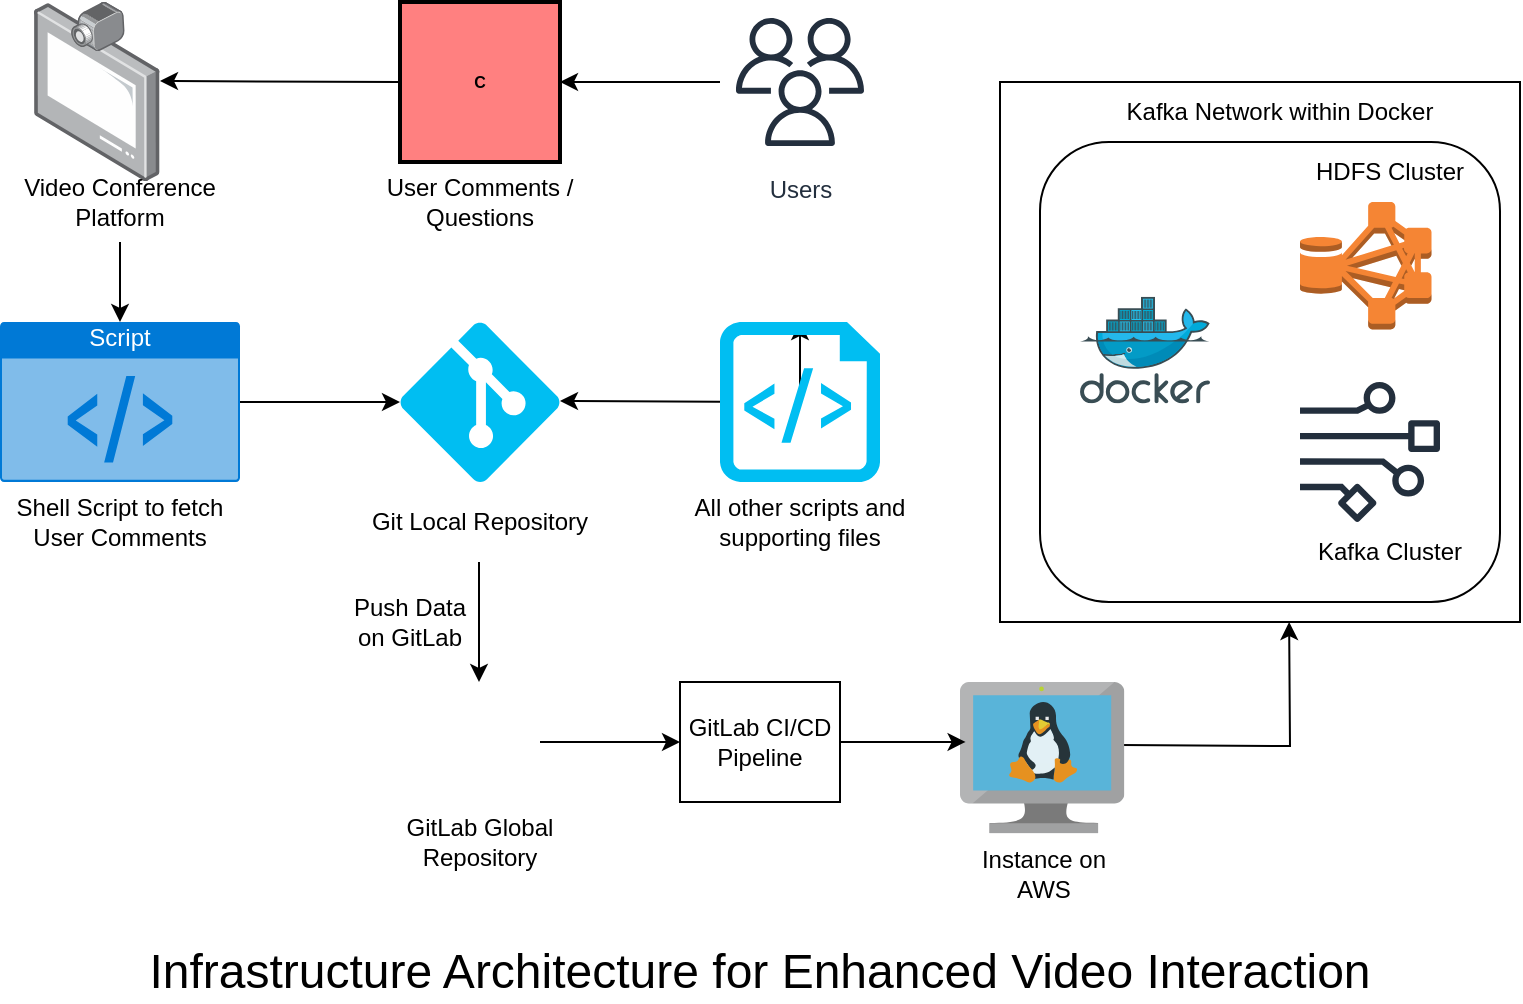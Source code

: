<mxfile version="23.1.0" type="github">
  <diagram name="Page-1" id="eFhQJ8MCelxOznyA33HF">
    <mxGraphModel dx="1492" dy="653" grid="1" gridSize="10" guides="1" tooltips="1" connect="1" arrows="1" fold="1" page="1" pageScale="1" pageWidth="850" pageHeight="1100" math="0" shadow="0">
      <root>
        <mxCell id="0" />
        <mxCell id="1" parent="0" />
        <mxCell id="cWYhQobJx_h5Iqvp6pgs-2" value="" style="shape=image;html=1;verticalAlign=top;verticalLabelPosition=bottom;labelBackgroundColor=#ffffff;imageAspect=0;aspect=fixed;image=https://cdn4.iconfinder.com/data/icons/socialcones/508/Gitlab-128.png" parent="1" vertex="1">
          <mxGeometry x="250" y="540" width="60" height="60" as="geometry" />
        </mxCell>
        <mxCell id="97LZZzGXSpF8J5TG0Yai-1" value="" style="image;points=[];aspect=fixed;html=1;align=center;shadow=0;dashed=0;image=img/lib/allied_telesis/computer_and_terminals/Vdeo_Conference_Terminal.svg;movable=1;resizable=1;rotatable=1;deletable=1;editable=1;locked=0;connectable=1;" vertex="1" parent="1">
          <mxGeometry x="56.73" y="200" width="63.27" height="89.52" as="geometry" />
        </mxCell>
        <mxCell id="97LZZzGXSpF8J5TG0Yai-24" value="" style="edgeStyle=orthogonalEdgeStyle;rounded=0;orthogonalLoop=1;jettySize=auto;html=1;" edge="1" parent="1" target="cWYhQobJx_h5Iqvp6pgs-2">
          <mxGeometry relative="1" as="geometry">
            <mxPoint x="279.5" y="480" as="sourcePoint" />
            <mxPoint x="280" y="520" as="targetPoint" />
          </mxGeometry>
        </mxCell>
        <mxCell id="97LZZzGXSpF8J5TG0Yai-2" value="Users" style="sketch=0;outlineConnect=0;fontColor=#232F3E;gradientColor=none;strokeColor=#232F3E;fillColor=#ffffff;dashed=0;verticalLabelPosition=bottom;verticalAlign=top;align=center;html=1;fontSize=12;fontStyle=0;aspect=fixed;shape=mxgraph.aws4.resourceIcon;resIcon=mxgraph.aws4.users;" vertex="1" parent="1">
          <mxGeometry x="400" y="200" width="80" height="80" as="geometry" />
        </mxCell>
        <mxCell id="97LZZzGXSpF8J5TG0Yai-4" value="&lt;font style=&quot;font-size: 12px;&quot;&gt;Video Conference Platform&lt;/font&gt;" style="text;html=1;strokeColor=none;fillColor=none;align=center;verticalAlign=middle;whiteSpace=wrap;rounded=0;" vertex="1" parent="1">
          <mxGeometry x="40" y="280" width="120" height="40" as="geometry" />
        </mxCell>
        <mxCell id="97LZZzGXSpF8J5TG0Yai-7" value="C" style="strokeWidth=2;dashed=0;align=center;fontSize=8;shape=rect;fillColor=#FF8080;fontStyle=1;whiteSpace=wrap;html=1;" vertex="1" parent="1">
          <mxGeometry x="240" y="200" width="80" height="80" as="geometry" />
        </mxCell>
        <mxCell id="97LZZzGXSpF8J5TG0Yai-8" value="" style="endArrow=classic;html=1;rounded=0;" edge="1" parent="1" source="97LZZzGXSpF8J5TG0Yai-2">
          <mxGeometry width="50" height="50" relative="1" as="geometry">
            <mxPoint x="400" y="240" as="sourcePoint" />
            <mxPoint x="320" y="240" as="targetPoint" />
          </mxGeometry>
        </mxCell>
        <mxCell id="97LZZzGXSpF8J5TG0Yai-12" value="" style="endArrow=classic;html=1;rounded=0;exitX=0;exitY=0.5;exitDx=0;exitDy=0;" edge="1" parent="1" source="97LZZzGXSpF8J5TG0Yai-7">
          <mxGeometry width="50" height="50" relative="1" as="geometry">
            <mxPoint x="220" y="240" as="sourcePoint" />
            <mxPoint x="120" y="239.5" as="targetPoint" />
          </mxGeometry>
        </mxCell>
        <mxCell id="97LZZzGXSpF8J5TG0Yai-13" value="Script" style="html=1;whiteSpace=wrap;strokeColor=none;fillColor=#0079D6;labelPosition=center;verticalLabelPosition=middle;verticalAlign=top;align=center;fontSize=12;outlineConnect=0;spacingTop=-6;fontColor=#FFFFFF;sketch=0;shape=mxgraph.sitemap.script;" vertex="1" parent="1">
          <mxGeometry x="40" y="360" width="120" height="80" as="geometry" />
        </mxCell>
        <mxCell id="97LZZzGXSpF8J5TG0Yai-14" value="" style="verticalLabelPosition=bottom;html=1;verticalAlign=top;align=center;strokeColor=none;fillColor=#00BEF2;shape=mxgraph.azure.git_repository;" vertex="1" parent="1">
          <mxGeometry x="240" y="360" width="80" height="80" as="geometry" />
        </mxCell>
        <mxCell id="97LZZzGXSpF8J5TG0Yai-16" value="&lt;font style=&quot;&quot;&gt;&lt;font style=&quot;font-size: 12px;&quot;&gt;Shell Script to fetch User Comments&lt;/font&gt;&lt;br&gt;&lt;/font&gt;" style="text;html=1;strokeColor=none;fillColor=none;align=center;verticalAlign=middle;whiteSpace=wrap;rounded=0;" vertex="1" parent="1">
          <mxGeometry x="40" y="440" width="120" height="40" as="geometry" />
        </mxCell>
        <mxCell id="97LZZzGXSpF8J5TG0Yai-17" value="&lt;font style=&quot;&quot;&gt;&lt;font style=&quot;font-size: 12px;&quot;&gt;Git Local Repository&lt;/font&gt;&lt;br&gt;&lt;/font&gt;" style="text;html=1;strokeColor=none;fillColor=none;align=center;verticalAlign=middle;whiteSpace=wrap;rounded=0;" vertex="1" parent="1">
          <mxGeometry x="220" y="440" width="120" height="40" as="geometry" />
        </mxCell>
        <mxCell id="97LZZzGXSpF8J5TG0Yai-19" value="&lt;font style=&quot;&quot;&gt;&lt;font style=&quot;font-size: 12px;&quot;&gt;All other scripts and supporting files&lt;/font&gt;&lt;br&gt;&lt;/font&gt;" style="text;html=1;strokeColor=none;fillColor=none;align=center;verticalAlign=middle;whiteSpace=wrap;rounded=0;" vertex="1" parent="1">
          <mxGeometry x="380" y="440" width="120" height="40" as="geometry" />
        </mxCell>
        <mxCell id="97LZZzGXSpF8J5TG0Yai-20" value="" style="endArrow=classic;html=1;rounded=0;" edge="1" parent="1" source="97LZZzGXSpF8J5TG0Yai-18">
          <mxGeometry width="50" height="50" relative="1" as="geometry">
            <mxPoint x="440" y="399.5" as="sourcePoint" />
            <mxPoint x="320" y="399.5" as="targetPoint" />
          </mxGeometry>
        </mxCell>
        <mxCell id="97LZZzGXSpF8J5TG0Yai-21" value="" style="endArrow=classic;html=1;rounded=0;exitX=1;exitY=0.5;exitDx=0;exitDy=0;exitPerimeter=0;entryX=0;entryY=0.5;entryDx=0;entryDy=0;entryPerimeter=0;" edge="1" parent="1" source="97LZZzGXSpF8J5TG0Yai-13" target="97LZZzGXSpF8J5TG0Yai-14">
          <mxGeometry width="50" height="50" relative="1" as="geometry">
            <mxPoint x="440" y="310" as="sourcePoint" />
            <mxPoint x="320" y="310" as="targetPoint" />
          </mxGeometry>
        </mxCell>
        <mxCell id="97LZZzGXSpF8J5TG0Yai-22" value="" style="endArrow=classic;html=1;rounded=0;exitX=0.5;exitY=1;exitDx=0;exitDy=0;entryX=0.5;entryY=0;entryDx=0;entryDy=0;entryPerimeter=0;" edge="1" parent="1" source="97LZZzGXSpF8J5TG0Yai-4" target="97LZZzGXSpF8J5TG0Yai-13">
          <mxGeometry width="50" height="50" relative="1" as="geometry">
            <mxPoint x="470" y="270" as="sourcePoint" />
            <mxPoint x="350" y="270" as="targetPoint" />
          </mxGeometry>
        </mxCell>
        <mxCell id="97LZZzGXSpF8J5TG0Yai-23" value="&lt;font style=&quot;&quot;&gt;&lt;font style=&quot;font-size: 12px;&quot;&gt;User Comments / Questions&lt;/font&gt;&lt;br&gt;&lt;/font&gt;" style="text;html=1;strokeColor=none;fillColor=none;align=center;verticalAlign=middle;whiteSpace=wrap;rounded=0;" vertex="1" parent="1">
          <mxGeometry x="220" y="280" width="120" height="40" as="geometry" />
        </mxCell>
        <mxCell id="97LZZzGXSpF8J5TG0Yai-28" value="&lt;font style=&quot;&quot;&gt;Push Data on GitLab&lt;br&gt;&lt;/font&gt;" style="text;html=1;strokeColor=none;fillColor=none;align=center;verticalAlign=middle;whiteSpace=wrap;rounded=0;" vertex="1" parent="1">
          <mxGeometry x="210" y="490" width="70" height="40" as="geometry" />
        </mxCell>
        <mxCell id="97LZZzGXSpF8J5TG0Yai-29" value="GitLab CI/CD Pipeline" style="rounded=0;whiteSpace=wrap;html=1;" vertex="1" parent="1">
          <mxGeometry x="380" y="540" width="80" height="60" as="geometry" />
        </mxCell>
        <mxCell id="97LZZzGXSpF8J5TG0Yai-30" value="" style="endArrow=classic;html=1;rounded=0;exitX=1;exitY=0.5;exitDx=0;exitDy=0;entryX=0;entryY=0.5;entryDx=0;entryDy=0;" edge="1" parent="1" source="cWYhQobJx_h5Iqvp6pgs-2" target="97LZZzGXSpF8J5TG0Yai-29">
          <mxGeometry width="50" height="50" relative="1" as="geometry">
            <mxPoint x="320" y="569.5" as="sourcePoint" />
            <mxPoint x="400" y="570" as="targetPoint" />
          </mxGeometry>
        </mxCell>
        <mxCell id="97LZZzGXSpF8J5TG0Yai-31" value="" style="endArrow=classic;html=1;rounded=0;exitX=0.978;exitY=0.417;exitDx=0;exitDy=0;exitPerimeter=0;entryX=0.556;entryY=1;entryDx=0;entryDy=0;entryPerimeter=0;" edge="1" parent="1" source="97LZZzGXSpF8J5TG0Yai-33" target="97LZZzGXSpF8J5TG0Yai-58">
          <mxGeometry width="50" height="50" relative="1" as="geometry">
            <mxPoint x="560" y="550" as="sourcePoint" />
            <mxPoint x="570" y="550" as="targetPoint" />
            <Array as="points">
              <mxPoint x="685" y="572" />
            </Array>
          </mxGeometry>
        </mxCell>
        <mxCell id="97LZZzGXSpF8J5TG0Yai-33" value="" style="image;sketch=0;aspect=fixed;html=1;points=[];align=center;fontSize=12;image=img/lib/mscae/VM_Linux.svg;" vertex="1" parent="1">
          <mxGeometry x="520" y="540" width="82.18" height="75.6" as="geometry" />
        </mxCell>
        <mxCell id="97LZZzGXSpF8J5TG0Yai-34" value="" style="endArrow=classic;html=1;rounded=0;entryX=0.034;entryY=0.396;entryDx=0;entryDy=0;entryPerimeter=0;exitX=1;exitY=0.5;exitDx=0;exitDy=0;" edge="1" parent="1" source="97LZZzGXSpF8J5TG0Yai-29" target="97LZZzGXSpF8J5TG0Yai-33">
          <mxGeometry width="50" height="50" relative="1" as="geometry">
            <mxPoint x="470" y="552" as="sourcePoint" />
            <mxPoint x="470" y="552.3" as="targetPoint" />
          </mxGeometry>
        </mxCell>
        <mxCell id="97LZZzGXSpF8J5TG0Yai-35" value="Instance on AWS" style="text;html=1;strokeColor=none;fillColor=none;align=center;verticalAlign=middle;whiteSpace=wrap;rounded=0;" vertex="1" parent="1">
          <mxGeometry x="522.18" y="615.6" width="80" height="40" as="geometry" />
        </mxCell>
        <mxCell id="97LZZzGXSpF8J5TG0Yai-58" value="" style="rounded=0;whiteSpace=wrap;html=1;" vertex="1" parent="1">
          <mxGeometry x="540" y="240" width="260" height="270" as="geometry" />
        </mxCell>
        <mxCell id="97LZZzGXSpF8J5TG0Yai-59" value="" style="rounded=1;whiteSpace=wrap;html=1;" vertex="1" parent="1">
          <mxGeometry x="560" y="270" width="230" height="230" as="geometry" />
        </mxCell>
        <mxCell id="97LZZzGXSpF8J5TG0Yai-60" value="Kafka Network within Docker" style="text;html=1;strokeColor=none;fillColor=none;align=center;verticalAlign=middle;whiteSpace=wrap;rounded=0;" vertex="1" parent="1">
          <mxGeometry x="600" y="240" width="160" height="30" as="geometry" />
        </mxCell>
        <mxCell id="97LZZzGXSpF8J5TG0Yai-61" value="" style="image;sketch=0;aspect=fixed;html=1;points=[];align=center;fontSize=12;image=img/lib/mscae/Docker.svg;" vertex="1" parent="1">
          <mxGeometry x="580" y="347.4" width="65" height="53.3" as="geometry" />
        </mxCell>
        <mxCell id="97LZZzGXSpF8J5TG0Yai-62" value="" style="outlineConnect=0;dashed=0;verticalLabelPosition=bottom;verticalAlign=top;align=center;html=1;shape=mxgraph.aws3.hdfs_cluster;fillColor=#F58534;gradientColor=none;" vertex="1" parent="1">
          <mxGeometry x="690" y="300.0" width="65.75" height="63.7" as="geometry" />
        </mxCell>
        <mxCell id="97LZZzGXSpF8J5TG0Yai-63" value="" style="sketch=0;outlineConnect=0;fontColor=#232F3E;gradientColor=none;fillColor=#232F3D;strokeColor=none;dashed=0;verticalLabelPosition=bottom;verticalAlign=top;align=center;html=1;fontSize=12;fontStyle=0;aspect=fixed;pointerEvents=1;shape=mxgraph.aws4.data_stream;" vertex="1" parent="1">
          <mxGeometry x="690" y="390" width="70" height="70" as="geometry" />
        </mxCell>
        <mxCell id="97LZZzGXSpF8J5TG0Yai-64" value="Kafka Cluster" style="text;html=1;strokeColor=none;fillColor=none;align=center;verticalAlign=middle;whiteSpace=wrap;rounded=0;" vertex="1" parent="1">
          <mxGeometry x="690" y="460" width="90" height="30" as="geometry" />
        </mxCell>
        <mxCell id="97LZZzGXSpF8J5TG0Yai-65" value="HDFS Cluster" style="text;html=1;strokeColor=none;fillColor=none;align=center;verticalAlign=middle;whiteSpace=wrap;rounded=0;" vertex="1" parent="1">
          <mxGeometry x="690" y="270" width="90" height="30" as="geometry" />
        </mxCell>
        <mxCell id="97LZZzGXSpF8J5TG0Yai-66" value="" style="endArrow=classic;html=1;rounded=0;" edge="1" parent="1" target="97LZZzGXSpF8J5TG0Yai-18">
          <mxGeometry width="50" height="50" relative="1" as="geometry">
            <mxPoint x="440" y="399.5" as="sourcePoint" />
            <mxPoint x="320" y="399.5" as="targetPoint" />
          </mxGeometry>
        </mxCell>
        <mxCell id="97LZZzGXSpF8J5TG0Yai-18" value="" style="verticalLabelPosition=bottom;html=1;verticalAlign=top;align=center;strokeColor=none;fillColor=#00BEF2;shape=mxgraph.azure.script_file;pointerEvents=1;" vertex="1" parent="1">
          <mxGeometry x="400" y="360" width="80" height="80" as="geometry" />
        </mxCell>
        <mxCell id="97LZZzGXSpF8J5TG0Yai-70" value="&lt;font style=&quot;&quot;&gt;&lt;font style=&quot;font-size: 12px;&quot;&gt;GitLab Global Repository&lt;/font&gt;&lt;br&gt;&lt;/font&gt;" style="text;html=1;strokeColor=none;fillColor=none;align=center;verticalAlign=middle;whiteSpace=wrap;rounded=0;" vertex="1" parent="1">
          <mxGeometry x="220" y="600" width="120" height="40" as="geometry" />
        </mxCell>
        <mxCell id="97LZZzGXSpF8J5TG0Yai-72" value="&lt;font style=&quot;font-size: 24px;&quot;&gt;Infrastructure Architecture for Enhanced Video Interaction&lt;/font&gt;" style="text;html=1;strokeColor=none;fillColor=none;align=center;verticalAlign=middle;whiteSpace=wrap;rounded=0;" vertex="1" parent="1">
          <mxGeometry x="80" y="670" width="680" height="30" as="geometry" />
        </mxCell>
      </root>
    </mxGraphModel>
  </diagram>
</mxfile>
